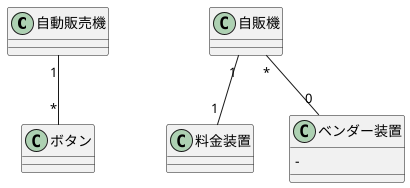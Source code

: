 @startuml
class 自動販売機{
    }
class ボタン{
}
class 料金装置{
}
class ベンダー装置{
    -
}
自動販売機"1"--"*"ボタン
自販機"1"--"1"料金装置
自販機 "*"--"0"ベンダー装置
@enduml